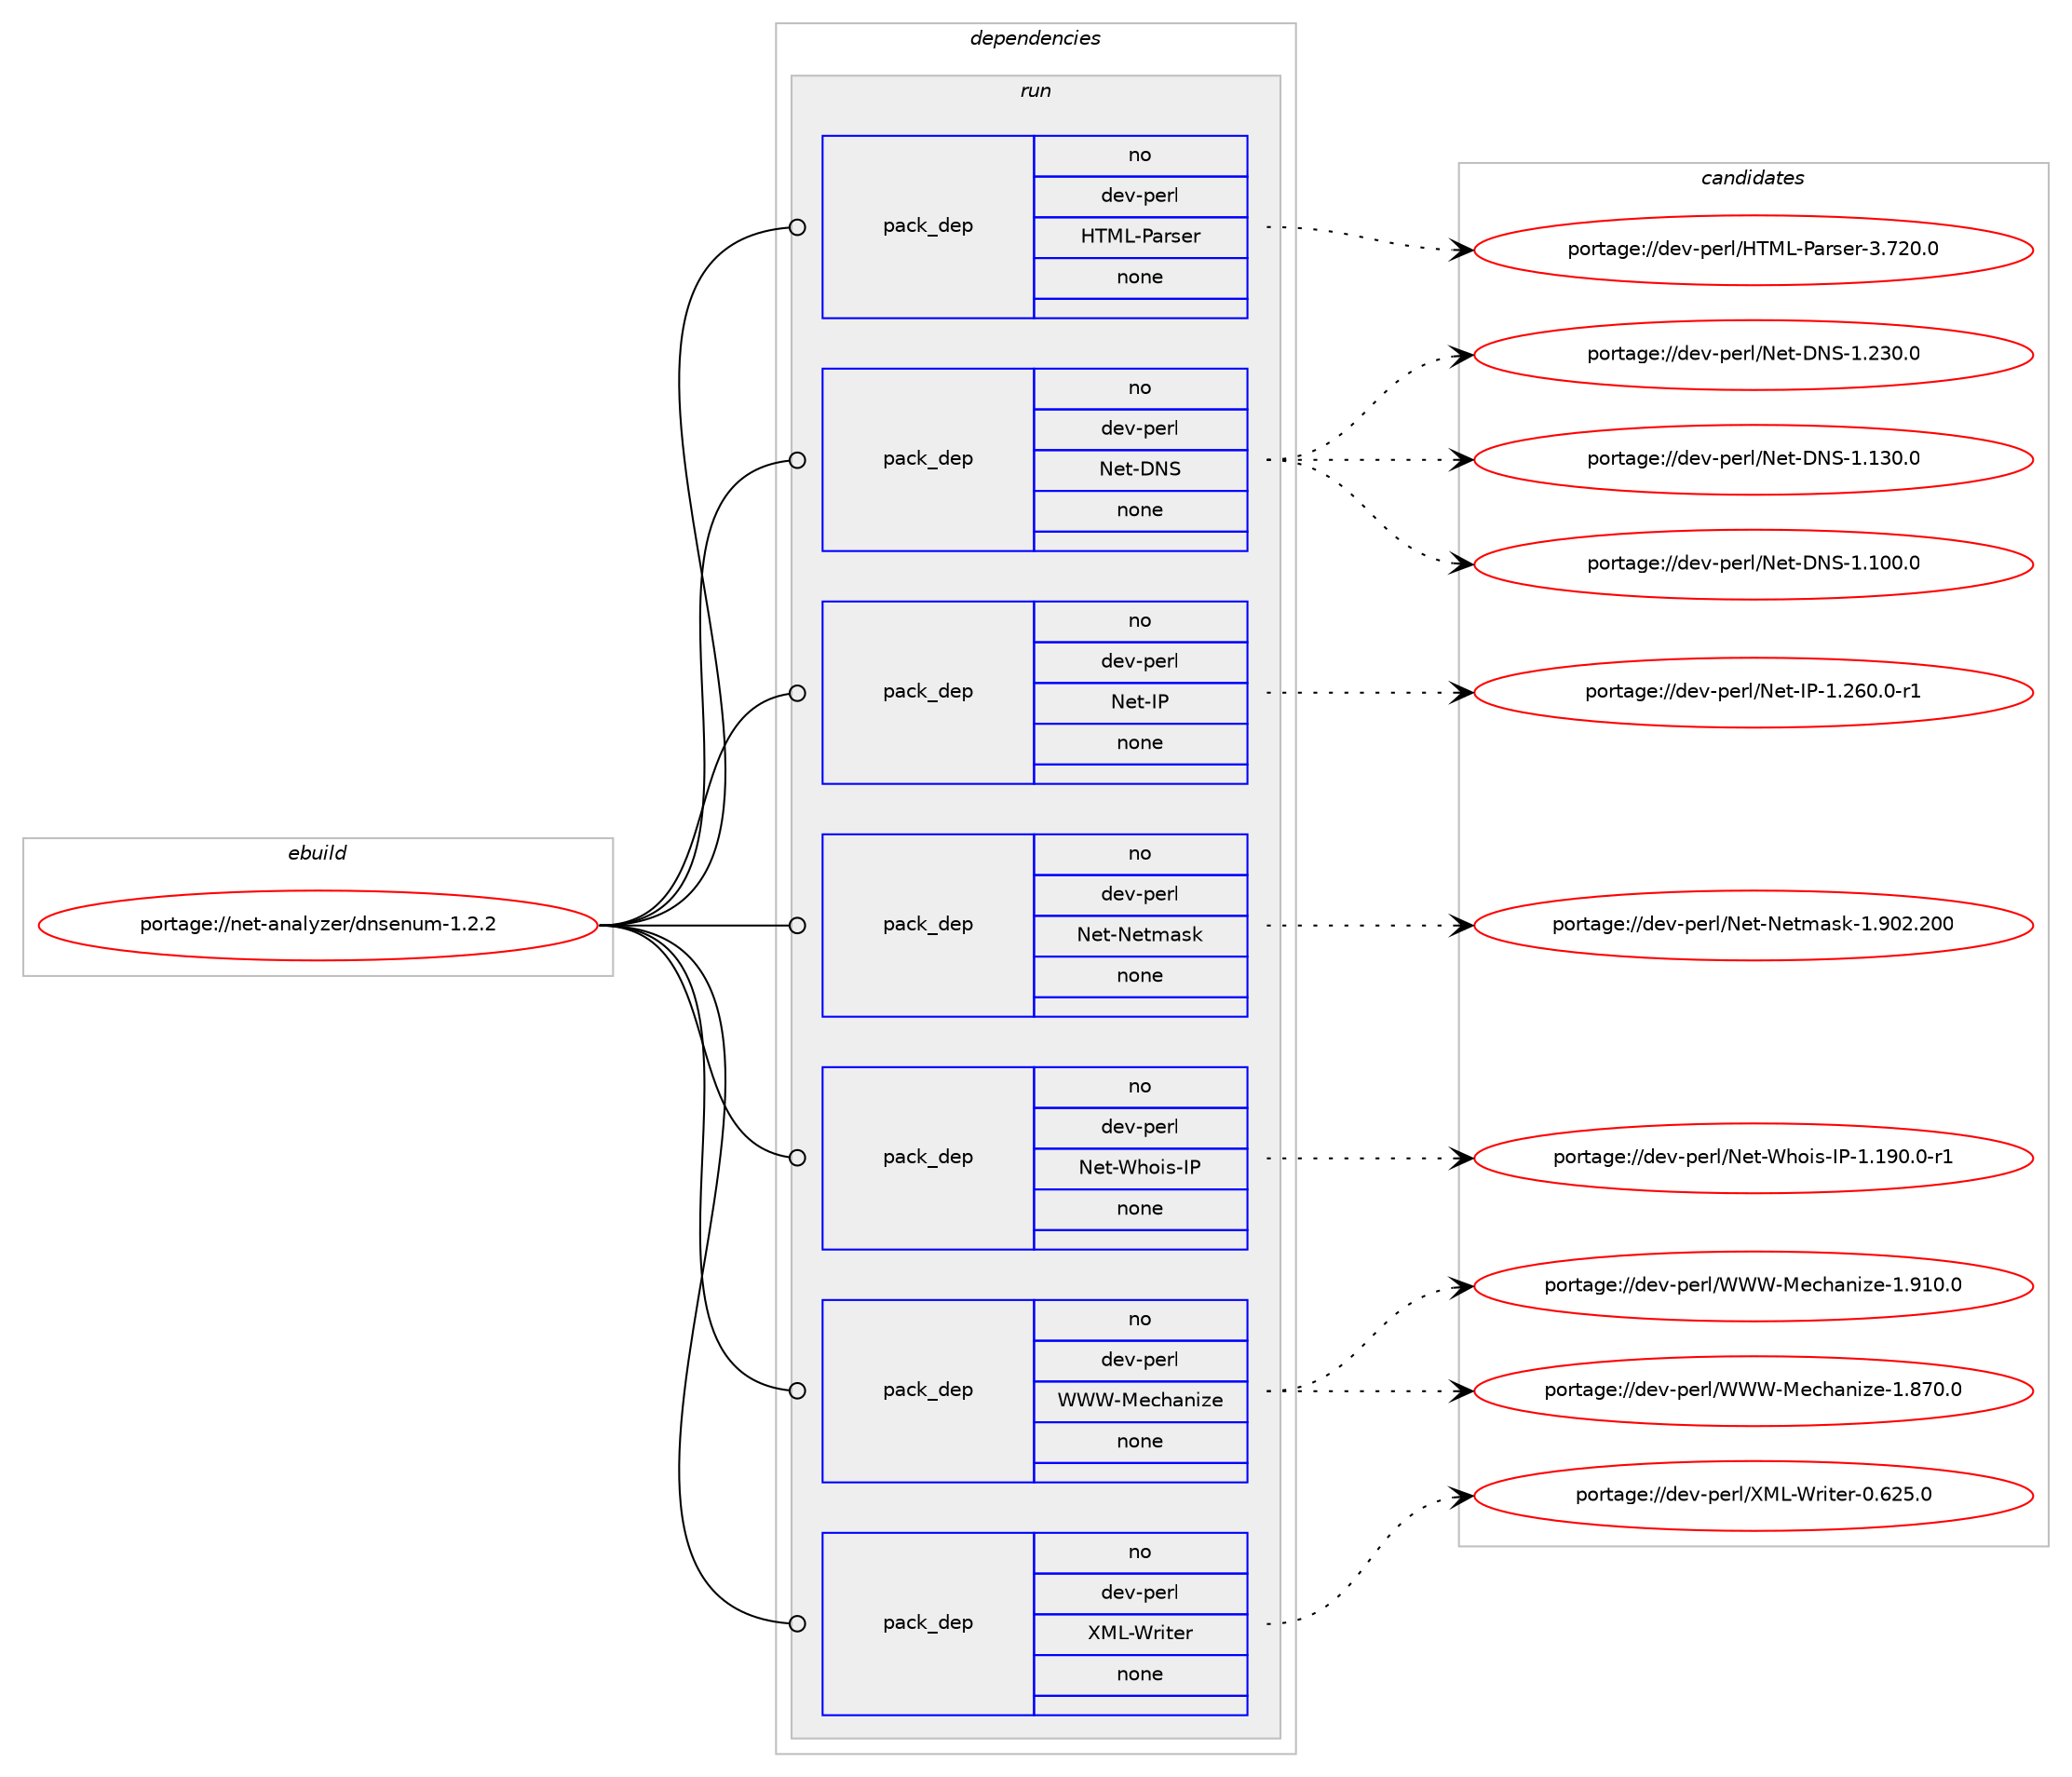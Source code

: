 digraph prolog {

# *************
# Graph options
# *************

newrank=true;
concentrate=true;
compound=true;
graph [rankdir=LR,fontname=Helvetica,fontsize=10,ranksep=1.5];#, ranksep=2.5, nodesep=0.2];
edge  [arrowhead=vee];
node  [fontname=Helvetica,fontsize=10];

# **********
# The ebuild
# **********

subgraph cluster_leftcol {
color=gray;
rank=same;
label=<<i>ebuild</i>>;
id [label="portage://net-analyzer/dnsenum-1.2.2", color=red, width=4, href="../net-analyzer/dnsenum-1.2.2.svg"];
}

# ****************
# The dependencies
# ****************

subgraph cluster_midcol {
color=gray;
label=<<i>dependencies</i>>;
subgraph cluster_compile {
fillcolor="#eeeeee";
style=filled;
label=<<i>compile</i>>;
}
subgraph cluster_compileandrun {
fillcolor="#eeeeee";
style=filled;
label=<<i>compile and run</i>>;
}
subgraph cluster_run {
fillcolor="#eeeeee";
style=filled;
label=<<i>run</i>>;
subgraph pack4300 {
dependency5338 [label=<<TABLE BORDER="0" CELLBORDER="1" CELLSPACING="0" CELLPADDING="4" WIDTH="220"><TR><TD ROWSPAN="6" CELLPADDING="30">pack_dep</TD></TR><TR><TD WIDTH="110">no</TD></TR><TR><TD>dev-perl</TD></TR><TR><TD>HTML-Parser</TD></TR><TR><TD>none</TD></TR><TR><TD></TD></TR></TABLE>>, shape=none, color=blue];
}
id:e -> dependency5338:w [weight=20,style="solid",arrowhead="odot"];
subgraph pack4301 {
dependency5339 [label=<<TABLE BORDER="0" CELLBORDER="1" CELLSPACING="0" CELLPADDING="4" WIDTH="220"><TR><TD ROWSPAN="6" CELLPADDING="30">pack_dep</TD></TR><TR><TD WIDTH="110">no</TD></TR><TR><TD>dev-perl</TD></TR><TR><TD>Net-DNS</TD></TR><TR><TD>none</TD></TR><TR><TD></TD></TR></TABLE>>, shape=none, color=blue];
}
id:e -> dependency5339:w [weight=20,style="solid",arrowhead="odot"];
subgraph pack4302 {
dependency5340 [label=<<TABLE BORDER="0" CELLBORDER="1" CELLSPACING="0" CELLPADDING="4" WIDTH="220"><TR><TD ROWSPAN="6" CELLPADDING="30">pack_dep</TD></TR><TR><TD WIDTH="110">no</TD></TR><TR><TD>dev-perl</TD></TR><TR><TD>Net-IP</TD></TR><TR><TD>none</TD></TR><TR><TD></TD></TR></TABLE>>, shape=none, color=blue];
}
id:e -> dependency5340:w [weight=20,style="solid",arrowhead="odot"];
subgraph pack4303 {
dependency5341 [label=<<TABLE BORDER="0" CELLBORDER="1" CELLSPACING="0" CELLPADDING="4" WIDTH="220"><TR><TD ROWSPAN="6" CELLPADDING="30">pack_dep</TD></TR><TR><TD WIDTH="110">no</TD></TR><TR><TD>dev-perl</TD></TR><TR><TD>Net-Netmask</TD></TR><TR><TD>none</TD></TR><TR><TD></TD></TR></TABLE>>, shape=none, color=blue];
}
id:e -> dependency5341:w [weight=20,style="solid",arrowhead="odot"];
subgraph pack4304 {
dependency5342 [label=<<TABLE BORDER="0" CELLBORDER="1" CELLSPACING="0" CELLPADDING="4" WIDTH="220"><TR><TD ROWSPAN="6" CELLPADDING="30">pack_dep</TD></TR><TR><TD WIDTH="110">no</TD></TR><TR><TD>dev-perl</TD></TR><TR><TD>Net-Whois-IP</TD></TR><TR><TD>none</TD></TR><TR><TD></TD></TR></TABLE>>, shape=none, color=blue];
}
id:e -> dependency5342:w [weight=20,style="solid",arrowhead="odot"];
subgraph pack4305 {
dependency5343 [label=<<TABLE BORDER="0" CELLBORDER="1" CELLSPACING="0" CELLPADDING="4" WIDTH="220"><TR><TD ROWSPAN="6" CELLPADDING="30">pack_dep</TD></TR><TR><TD WIDTH="110">no</TD></TR><TR><TD>dev-perl</TD></TR><TR><TD>WWW-Mechanize</TD></TR><TR><TD>none</TD></TR><TR><TD></TD></TR></TABLE>>, shape=none, color=blue];
}
id:e -> dependency5343:w [weight=20,style="solid",arrowhead="odot"];
subgraph pack4306 {
dependency5344 [label=<<TABLE BORDER="0" CELLBORDER="1" CELLSPACING="0" CELLPADDING="4" WIDTH="220"><TR><TD ROWSPAN="6" CELLPADDING="30">pack_dep</TD></TR><TR><TD WIDTH="110">no</TD></TR><TR><TD>dev-perl</TD></TR><TR><TD>XML-Writer</TD></TR><TR><TD>none</TD></TR><TR><TD></TD></TR></TABLE>>, shape=none, color=blue];
}
id:e -> dependency5344:w [weight=20,style="solid",arrowhead="odot"];
}
}

# **************
# The candidates
# **************

subgraph cluster_choices {
rank=same;
color=gray;
label=<<i>candidates</i>>;

subgraph choice4300 {
color=black;
nodesep=1;
choice1001011184511210111410847728477764580971141151011144551465550484648 [label="portage://dev-perl/HTML-Parser-3.720.0", color=red, width=4,href="../dev-perl/HTML-Parser-3.720.0.svg"];
dependency5338:e -> choice1001011184511210111410847728477764580971141151011144551465550484648:w [style=dotted,weight="100"];
}
subgraph choice4301 {
color=black;
nodesep=1;
choice100101118451121011141084778101116456878834549465051484648 [label="portage://dev-perl/Net-DNS-1.230.0", color=red, width=4,href="../dev-perl/Net-DNS-1.230.0.svg"];
choice100101118451121011141084778101116456878834549464951484648 [label="portage://dev-perl/Net-DNS-1.130.0", color=red, width=4,href="../dev-perl/Net-DNS-1.130.0.svg"];
choice100101118451121011141084778101116456878834549464948484648 [label="portage://dev-perl/Net-DNS-1.100.0", color=red, width=4,href="../dev-perl/Net-DNS-1.100.0.svg"];
dependency5339:e -> choice100101118451121011141084778101116456878834549465051484648:w [style=dotted,weight="100"];
dependency5339:e -> choice100101118451121011141084778101116456878834549464951484648:w [style=dotted,weight="100"];
dependency5339:e -> choice100101118451121011141084778101116456878834549464948484648:w [style=dotted,weight="100"];
}
subgraph choice4302 {
color=black;
nodesep=1;
choice10010111845112101114108477810111645738045494650544846484511449 [label="portage://dev-perl/Net-IP-1.260.0-r1", color=red, width=4,href="../dev-perl/Net-IP-1.260.0-r1.svg"];
dependency5340:e -> choice10010111845112101114108477810111645738045494650544846484511449:w [style=dotted,weight="100"];
}
subgraph choice4303 {
color=black;
nodesep=1;
choice10010111845112101114108477810111645781011161099711510745494657485046504848 [label="portage://dev-perl/Net-Netmask-1.902.200", color=red, width=4,href="../dev-perl/Net-Netmask-1.902.200.svg"];
dependency5341:e -> choice10010111845112101114108477810111645781011161099711510745494657485046504848:w [style=dotted,weight="100"];
}
subgraph choice4304 {
color=black;
nodesep=1;
choice100101118451121011141084778101116458710411110511545738045494649574846484511449 [label="portage://dev-perl/Net-Whois-IP-1.190.0-r1", color=red, width=4,href="../dev-perl/Net-Whois-IP-1.190.0-r1.svg"];
dependency5342:e -> choice100101118451121011141084778101116458710411110511545738045494649574846484511449:w [style=dotted,weight="100"];
}
subgraph choice4305 {
color=black;
nodesep=1;
choice1001011184511210111410847878787457710199104971101051221014549465749484648 [label="portage://dev-perl/WWW-Mechanize-1.910.0", color=red, width=4,href="../dev-perl/WWW-Mechanize-1.910.0.svg"];
choice1001011184511210111410847878787457710199104971101051221014549465655484648 [label="portage://dev-perl/WWW-Mechanize-1.870.0", color=red, width=4,href="../dev-perl/WWW-Mechanize-1.870.0.svg"];
dependency5343:e -> choice1001011184511210111410847878787457710199104971101051221014549465749484648:w [style=dotted,weight="100"];
dependency5343:e -> choice1001011184511210111410847878787457710199104971101051221014549465655484648:w [style=dotted,weight="100"];
}
subgraph choice4306 {
color=black;
nodesep=1;
choice100101118451121011141084788777645871141051161011144548465450534648 [label="portage://dev-perl/XML-Writer-0.625.0", color=red, width=4,href="../dev-perl/XML-Writer-0.625.0.svg"];
dependency5344:e -> choice100101118451121011141084788777645871141051161011144548465450534648:w [style=dotted,weight="100"];
}
}

}
